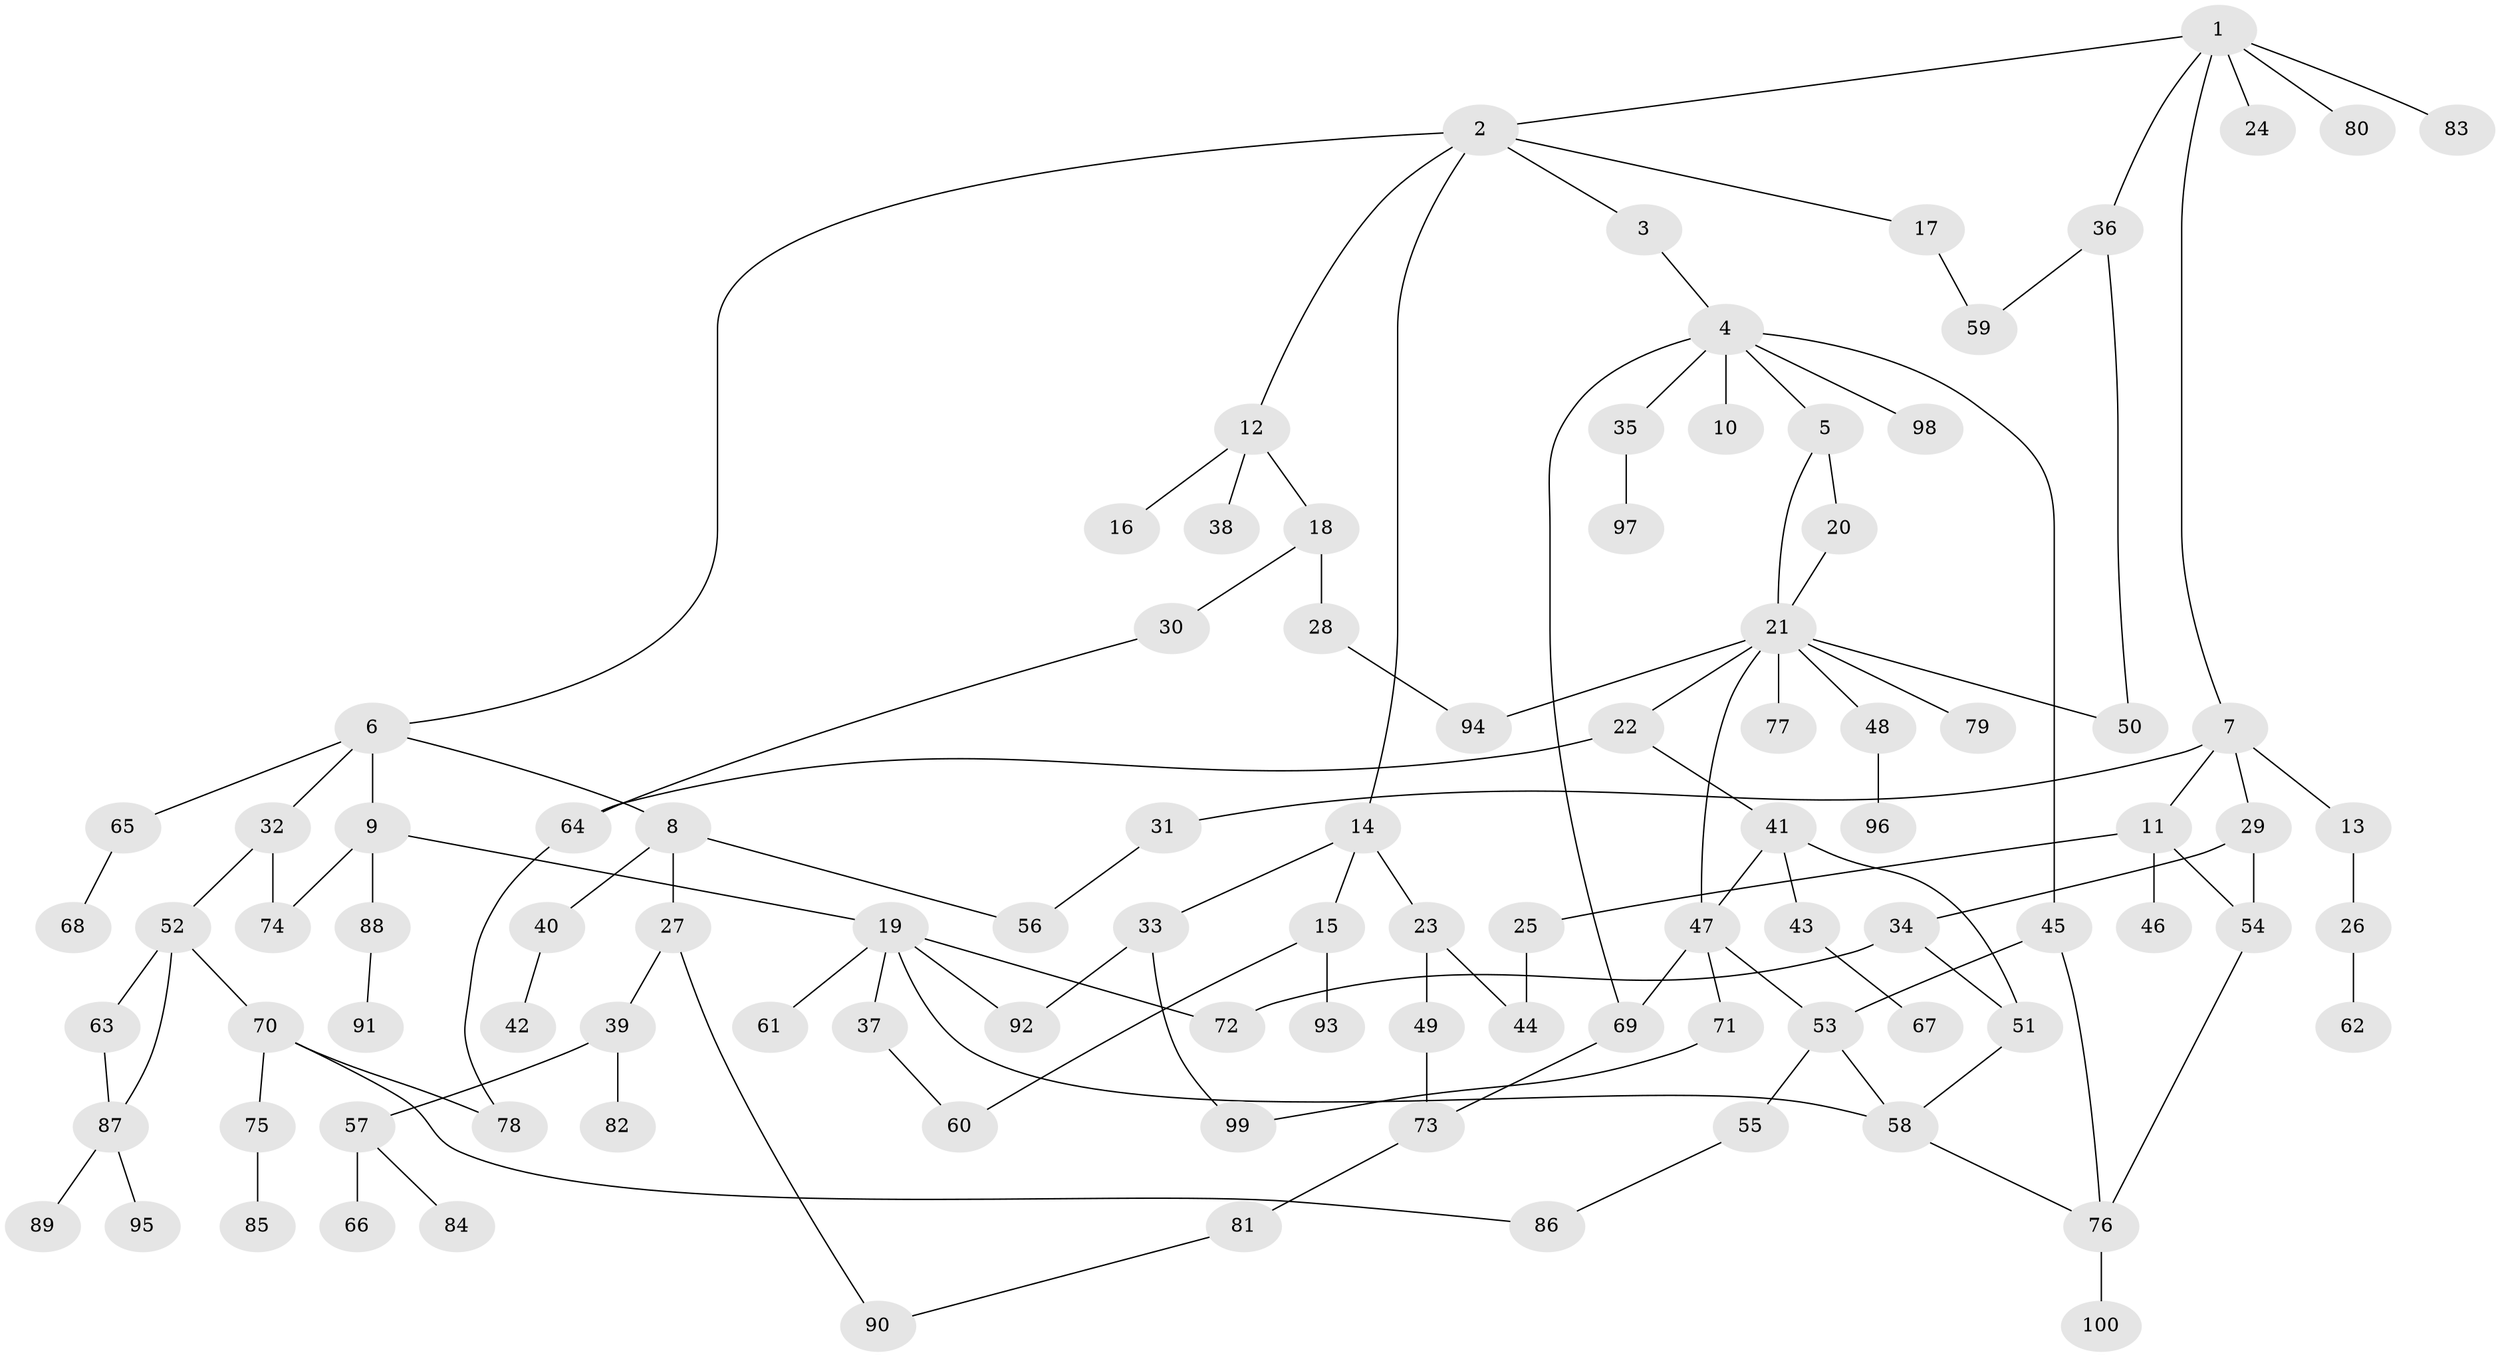 // Generated by graph-tools (version 1.1) at 2025/11/02/21/25 10:11:06]
// undirected, 100 vertices, 125 edges
graph export_dot {
graph [start="1"]
  node [color=gray90,style=filled];
  1;
  2;
  3;
  4;
  5;
  6;
  7;
  8;
  9;
  10;
  11;
  12;
  13;
  14;
  15;
  16;
  17;
  18;
  19;
  20;
  21;
  22;
  23;
  24;
  25;
  26;
  27;
  28;
  29;
  30;
  31;
  32;
  33;
  34;
  35;
  36;
  37;
  38;
  39;
  40;
  41;
  42;
  43;
  44;
  45;
  46;
  47;
  48;
  49;
  50;
  51;
  52;
  53;
  54;
  55;
  56;
  57;
  58;
  59;
  60;
  61;
  62;
  63;
  64;
  65;
  66;
  67;
  68;
  69;
  70;
  71;
  72;
  73;
  74;
  75;
  76;
  77;
  78;
  79;
  80;
  81;
  82;
  83;
  84;
  85;
  86;
  87;
  88;
  89;
  90;
  91;
  92;
  93;
  94;
  95;
  96;
  97;
  98;
  99;
  100;
  1 -- 2;
  1 -- 7;
  1 -- 24;
  1 -- 36;
  1 -- 80;
  1 -- 83;
  2 -- 3;
  2 -- 6;
  2 -- 12;
  2 -- 14;
  2 -- 17;
  3 -- 4;
  4 -- 5;
  4 -- 10;
  4 -- 35;
  4 -- 45;
  4 -- 98;
  4 -- 69;
  5 -- 20;
  5 -- 21;
  6 -- 8;
  6 -- 9;
  6 -- 32;
  6 -- 65;
  7 -- 11;
  7 -- 13;
  7 -- 29;
  7 -- 31;
  8 -- 27;
  8 -- 40;
  8 -- 56;
  9 -- 19;
  9 -- 74;
  9 -- 88;
  11 -- 25;
  11 -- 46;
  11 -- 54;
  12 -- 16;
  12 -- 18;
  12 -- 38;
  13 -- 26;
  14 -- 15;
  14 -- 23;
  14 -- 33;
  15 -- 60;
  15 -- 93;
  17 -- 59;
  18 -- 28;
  18 -- 30;
  19 -- 37;
  19 -- 61;
  19 -- 72;
  19 -- 92;
  19 -- 58;
  20 -- 21;
  21 -- 22;
  21 -- 48;
  21 -- 77;
  21 -- 79;
  21 -- 94;
  21 -- 50;
  21 -- 47;
  22 -- 41;
  22 -- 64;
  23 -- 49;
  23 -- 44;
  25 -- 44;
  26 -- 62;
  27 -- 39;
  27 -- 90;
  28 -- 94;
  29 -- 34;
  29 -- 54;
  30 -- 64;
  31 -- 56;
  32 -- 52;
  32 -- 74;
  33 -- 92;
  33 -- 99;
  34 -- 51;
  34 -- 72;
  35 -- 97;
  36 -- 50;
  36 -- 59;
  37 -- 60;
  39 -- 57;
  39 -- 82;
  40 -- 42;
  41 -- 43;
  41 -- 47;
  41 -- 51;
  43 -- 67;
  45 -- 53;
  45 -- 76;
  47 -- 53;
  47 -- 69;
  47 -- 71;
  48 -- 96;
  49 -- 73;
  51 -- 58;
  52 -- 63;
  52 -- 70;
  52 -- 87;
  53 -- 55;
  53 -- 58;
  54 -- 76;
  55 -- 86;
  57 -- 66;
  57 -- 84;
  58 -- 76;
  63 -- 87;
  64 -- 78;
  65 -- 68;
  69 -- 73;
  70 -- 75;
  70 -- 86;
  70 -- 78;
  71 -- 99;
  73 -- 81;
  75 -- 85;
  76 -- 100;
  81 -- 90;
  87 -- 89;
  87 -- 95;
  88 -- 91;
}
